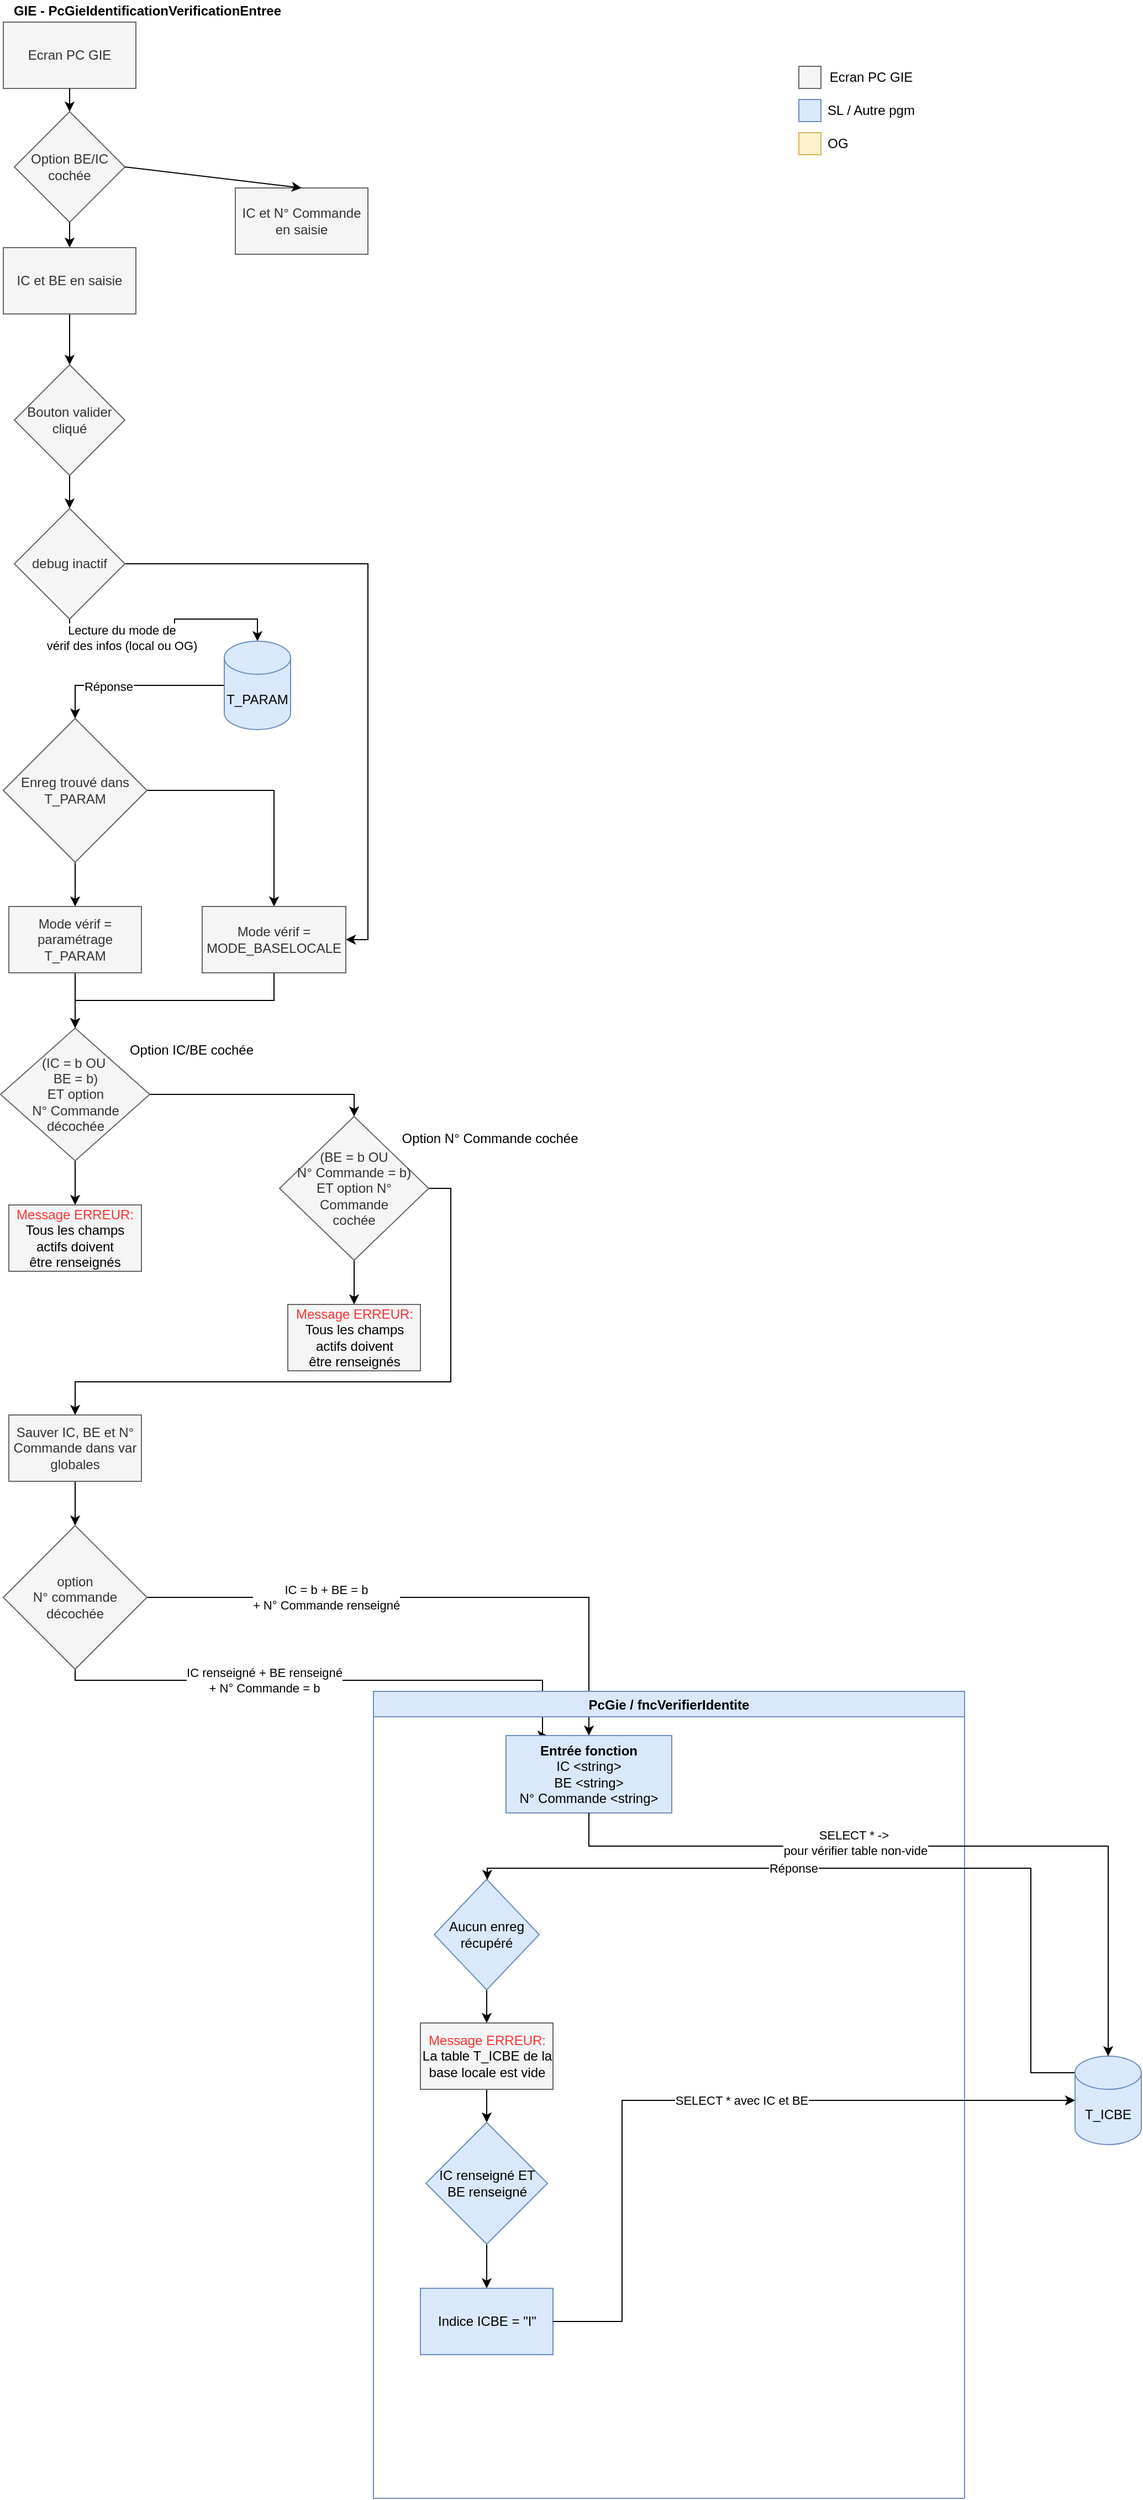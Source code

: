 <mxfile version="15.8.8" type="github">
  <diagram name="Page-1" id="c7558073-3199-34d8-9f00-42111426c3f3">
    <mxGraphModel dx="1422" dy="705" grid="1" gridSize="10" guides="1" tooltips="1" connect="1" arrows="1" fold="1" page="1" pageScale="1" pageWidth="826" pageHeight="1169" background="none" math="0" shadow="0">
      <root>
        <mxCell id="0" />
        <mxCell id="1" parent="0" />
        <mxCell id="ohkQfGkh49p79hyeSbiT-116" style="edgeStyle=orthogonalEdgeStyle;rounded=0;orthogonalLoop=1;jettySize=auto;html=1;exitX=0.5;exitY=1;exitDx=0;exitDy=0;entryX=0.5;entryY=0;entryDx=0;entryDy=0;" edge="1" parent="1" source="ohkQfGkh49p79hyeSbiT-112" target="ohkQfGkh49p79hyeSbiT-114">
          <mxGeometry relative="1" as="geometry" />
        </mxCell>
        <mxCell id="ohkQfGkh49p79hyeSbiT-112" value="Bouton valider cliqué" style="rhombus;whiteSpace=wrap;html=1;fillColor=#f5f5f5;fontColor=#333333;strokeColor=#666666;" vertex="1" parent="1">
          <mxGeometry x="80" y="390" width="100" height="100" as="geometry" />
        </mxCell>
        <mxCell id="ohkQfGkh49p79hyeSbiT-113" value="" style="endArrow=classic;html=1;rounded=0;exitX=0.5;exitY=1;exitDx=0;exitDy=0;" edge="1" parent="1" source="ohkQfGkh49p79hyeSbiT-107" target="ohkQfGkh49p79hyeSbiT-112">
          <mxGeometry width="50" height="50" relative="1" as="geometry">
            <mxPoint x="440" y="450" as="sourcePoint" />
            <mxPoint x="490" y="400" as="targetPoint" />
          </mxGeometry>
        </mxCell>
        <mxCell id="ohkQfGkh49p79hyeSbiT-118" style="edgeStyle=orthogonalEdgeStyle;rounded=0;orthogonalLoop=1;jettySize=auto;html=1;exitX=0.5;exitY=1;exitDx=0;exitDy=0;" edge="1" parent="1" source="ohkQfGkh49p79hyeSbiT-114" target="ohkQfGkh49p79hyeSbiT-117">
          <mxGeometry relative="1" as="geometry" />
        </mxCell>
        <mxCell id="ohkQfGkh49p79hyeSbiT-119" value="Lecture du mode de &lt;br&gt;vérif des infos (local ou OG)" style="edgeLabel;html=1;align=center;verticalAlign=middle;resizable=0;points=[];" vertex="1" connectable="0" parent="ohkQfGkh49p79hyeSbiT-118">
          <mxGeometry x="-0.419" y="3" relative="1" as="geometry">
            <mxPoint as="offset" />
          </mxGeometry>
        </mxCell>
        <mxCell id="ohkQfGkh49p79hyeSbiT-127" style="edgeStyle=orthogonalEdgeStyle;rounded=0;orthogonalLoop=1;jettySize=auto;html=1;exitX=1;exitY=0.5;exitDx=0;exitDy=0;entryX=1;entryY=0.5;entryDx=0;entryDy=0;" edge="1" parent="1" source="ohkQfGkh49p79hyeSbiT-114" target="ohkQfGkh49p79hyeSbiT-125">
          <mxGeometry relative="1" as="geometry">
            <Array as="points">
              <mxPoint x="400" y="570" />
              <mxPoint x="400" y="910" />
            </Array>
          </mxGeometry>
        </mxCell>
        <mxCell id="ohkQfGkh49p79hyeSbiT-114" value="debug inactif" style="rhombus;whiteSpace=wrap;html=1;fillColor=#f5f5f5;fontColor=#333333;strokeColor=#666666;" vertex="1" parent="1">
          <mxGeometry x="80" y="520" width="100" height="100" as="geometry" />
        </mxCell>
        <mxCell id="ohkQfGkh49p79hyeSbiT-121" style="edgeStyle=orthogonalEdgeStyle;rounded=0;orthogonalLoop=1;jettySize=auto;html=1;exitX=0;exitY=0.5;exitDx=0;exitDy=0;exitPerimeter=0;entryX=0.5;entryY=0;entryDx=0;entryDy=0;" edge="1" parent="1" source="ohkQfGkh49p79hyeSbiT-117" target="ohkQfGkh49p79hyeSbiT-120">
          <mxGeometry relative="1" as="geometry" />
        </mxCell>
        <mxCell id="ohkQfGkh49p79hyeSbiT-122" value="Réponse" style="edgeLabel;html=1;align=center;verticalAlign=middle;resizable=0;points=[];" vertex="1" connectable="0" parent="ohkQfGkh49p79hyeSbiT-121">
          <mxGeometry x="0.274" y="1" relative="1" as="geometry">
            <mxPoint as="offset" />
          </mxGeometry>
        </mxCell>
        <mxCell id="ohkQfGkh49p79hyeSbiT-117" value="T_PARAM" style="shape=cylinder3;whiteSpace=wrap;html=1;boundedLbl=1;backgroundOutline=1;size=15;fillColor=#dae8fc;strokeColor=#6c8ebf;" vertex="1" parent="1">
          <mxGeometry x="270" y="640" width="60" height="80" as="geometry" />
        </mxCell>
        <mxCell id="ohkQfGkh49p79hyeSbiT-124" style="edgeStyle=orthogonalEdgeStyle;rounded=0;orthogonalLoop=1;jettySize=auto;html=1;exitX=0.5;exitY=1;exitDx=0;exitDy=0;entryX=0.5;entryY=0;entryDx=0;entryDy=0;" edge="1" parent="1" source="ohkQfGkh49p79hyeSbiT-120" target="ohkQfGkh49p79hyeSbiT-123">
          <mxGeometry relative="1" as="geometry" />
        </mxCell>
        <mxCell id="ohkQfGkh49p79hyeSbiT-126" style="edgeStyle=orthogonalEdgeStyle;rounded=0;orthogonalLoop=1;jettySize=auto;html=1;exitX=1;exitY=0.5;exitDx=0;exitDy=0;entryX=0.5;entryY=0;entryDx=0;entryDy=0;" edge="1" parent="1" source="ohkQfGkh49p79hyeSbiT-120" target="ohkQfGkh49p79hyeSbiT-125">
          <mxGeometry relative="1" as="geometry" />
        </mxCell>
        <mxCell id="ohkQfGkh49p79hyeSbiT-120" value="Enreg trouvé dans T_PARAM" style="rhombus;whiteSpace=wrap;html=1;fillColor=#f5f5f5;fontColor=#333333;strokeColor=#666666;" vertex="1" parent="1">
          <mxGeometry x="70" y="710" width="130" height="130" as="geometry" />
        </mxCell>
        <mxCell id="ohkQfGkh49p79hyeSbiT-145" style="edgeStyle=orthogonalEdgeStyle;rounded=0;orthogonalLoop=1;jettySize=auto;html=1;exitX=0.5;exitY=1;exitDx=0;exitDy=0;entryX=0.5;entryY=0;entryDx=0;entryDy=0;" edge="1" parent="1" source="ohkQfGkh49p79hyeSbiT-123" target="ohkQfGkh49p79hyeSbiT-144">
          <mxGeometry relative="1" as="geometry" />
        </mxCell>
        <mxCell id="ohkQfGkh49p79hyeSbiT-123" value="Mode vérif = paramétrage T_PARAM" style="rounded=0;whiteSpace=wrap;html=1;fillColor=#f5f5f5;fontColor=#333333;strokeColor=#666666;" vertex="1" parent="1">
          <mxGeometry x="75" y="880" width="120" height="60" as="geometry" />
        </mxCell>
        <mxCell id="ohkQfGkh49p79hyeSbiT-146" style="edgeStyle=orthogonalEdgeStyle;rounded=0;orthogonalLoop=1;jettySize=auto;html=1;exitX=0.5;exitY=1;exitDx=0;exitDy=0;" edge="1" parent="1" source="ohkQfGkh49p79hyeSbiT-125" target="ohkQfGkh49p79hyeSbiT-144">
          <mxGeometry relative="1" as="geometry" />
        </mxCell>
        <mxCell id="ohkQfGkh49p79hyeSbiT-125" value="Mode vérif = MODE_BASELOCALE" style="rounded=0;whiteSpace=wrap;html=1;fillColor=#f5f5f5;fontColor=#333333;strokeColor=#666666;" vertex="1" parent="1">
          <mxGeometry x="250" y="880" width="130" height="60" as="geometry" />
        </mxCell>
        <mxCell id="ohkQfGkh49p79hyeSbiT-102" value="Ecran PC GIE" style="rounded=0;whiteSpace=wrap;html=1;fillColor=#f5f5f5;fontColor=#333333;strokeColor=#666666;" vertex="1" parent="1">
          <mxGeometry x="70" y="80" width="120" height="60" as="geometry" />
        </mxCell>
        <mxCell id="ohkQfGkh49p79hyeSbiT-103" value="Option BE/IC cochée" style="rhombus;whiteSpace=wrap;html=1;fillColor=#f5f5f5;fontColor=#333333;strokeColor=#666666;" vertex="1" parent="1">
          <mxGeometry x="80" y="161" width="100" height="100" as="geometry" />
        </mxCell>
        <mxCell id="ohkQfGkh49p79hyeSbiT-107" value="IC et BE en saisie" style="rounded=0;whiteSpace=wrap;html=1;fillColor=#f5f5f5;fontColor=#333333;strokeColor=#666666;" vertex="1" parent="1">
          <mxGeometry x="70" y="284" width="120" height="60" as="geometry" />
        </mxCell>
        <mxCell id="ohkQfGkh49p79hyeSbiT-110" value="IC et N° Commande en saisie" style="rounded=0;whiteSpace=wrap;html=1;fillColor=#f5f5f5;fontColor=#333333;strokeColor=#666666;" vertex="1" parent="1">
          <mxGeometry x="280" y="230" width="120" height="60" as="geometry" />
        </mxCell>
        <mxCell id="ohkQfGkh49p79hyeSbiT-105" value="" style="endArrow=classic;html=1;rounded=0;exitX=0.5;exitY=1;exitDx=0;exitDy=0;entryX=0.5;entryY=0;entryDx=0;entryDy=0;" edge="1" parent="1" source="ohkQfGkh49p79hyeSbiT-102" target="ohkQfGkh49p79hyeSbiT-103">
          <mxGeometry relative="1" as="geometry">
            <mxPoint x="-250" y="-160" as="sourcePoint" />
            <mxPoint x="-150" y="-160" as="targetPoint" />
          </mxGeometry>
        </mxCell>
        <mxCell id="ohkQfGkh49p79hyeSbiT-111" value="" style="endArrow=classic;html=1;rounded=0;exitX=1;exitY=0.5;exitDx=0;exitDy=0;entryX=0.5;entryY=0;entryDx=0;entryDy=0;" edge="1" parent="1" source="ohkQfGkh49p79hyeSbiT-103" target="ohkQfGkh49p79hyeSbiT-110">
          <mxGeometry width="50" height="50" relative="1" as="geometry">
            <mxPoint x="-220" y="-140" as="sourcePoint" />
            <mxPoint x="-170" y="-190" as="targetPoint" />
          </mxGeometry>
        </mxCell>
        <mxCell id="ohkQfGkh49p79hyeSbiT-108" value="" style="endArrow=classic;html=1;rounded=0;" edge="1" parent="1" source="ohkQfGkh49p79hyeSbiT-103" target="ohkQfGkh49p79hyeSbiT-107">
          <mxGeometry relative="1" as="geometry">
            <mxPoint x="-530" y="-130" as="sourcePoint" />
            <mxPoint x="-530" y="-109" as="targetPoint" />
          </mxGeometry>
        </mxCell>
        <mxCell id="ohkQfGkh49p79hyeSbiT-128" value="&lt;span style=&quot;font-weight: 700&quot;&gt;GIE - PcGieIdentificationVerificationEntree&lt;/span&gt;" style="text;html=1;align=center;verticalAlign=middle;resizable=0;points=[];autosize=1;strokeColor=none;fillColor=none;" vertex="1" parent="1">
          <mxGeometry x="70" y="60" width="260" height="20" as="geometry" />
        </mxCell>
        <mxCell id="ohkQfGkh49p79hyeSbiT-148" style="edgeStyle=orthogonalEdgeStyle;rounded=0;orthogonalLoop=1;jettySize=auto;html=1;exitX=0.5;exitY=1;exitDx=0;exitDy=0;entryX=0.5;entryY=0;entryDx=0;entryDy=0;fontColor=#000000;" edge="1" parent="1" source="ohkQfGkh49p79hyeSbiT-144" target="ohkQfGkh49p79hyeSbiT-147">
          <mxGeometry relative="1" as="geometry" />
        </mxCell>
        <mxCell id="ohkQfGkh49p79hyeSbiT-151" style="edgeStyle=orthogonalEdgeStyle;rounded=0;orthogonalLoop=1;jettySize=auto;html=1;exitX=1;exitY=0.5;exitDx=0;exitDy=0;entryX=0.5;entryY=0;entryDx=0;entryDy=0;fontColor=#000000;" edge="1" parent="1" source="ohkQfGkh49p79hyeSbiT-144" target="ohkQfGkh49p79hyeSbiT-149">
          <mxGeometry relative="1" as="geometry" />
        </mxCell>
        <mxCell id="ohkQfGkh49p79hyeSbiT-144" value="(IC = b OU&amp;nbsp;&lt;br&gt;BE = b)&lt;br&gt;ET option &lt;br&gt;N° Commande &lt;br&gt;décochée" style="rhombus;whiteSpace=wrap;html=1;fillColor=#f5f5f5;fontColor=#333333;strokeColor=#666666;" vertex="1" parent="1">
          <mxGeometry x="67.5" y="990" width="135" height="120" as="geometry" />
        </mxCell>
        <mxCell id="ohkQfGkh49p79hyeSbiT-147" value="&lt;font color=&quot;#ff3333&quot;&gt;Message ERREUR:&lt;/font&gt;&lt;br&gt;&lt;font color=&quot;#000000&quot;&gt;Tous les champs actifs doivent être&amp;nbsp;renseignés&lt;/font&gt;" style="rounded=0;whiteSpace=wrap;html=1;fillColor=#f5f5f5;fontColor=#333333;strokeColor=#666666;" vertex="1" parent="1">
          <mxGeometry x="75" y="1150" width="120" height="60" as="geometry" />
        </mxCell>
        <mxCell id="ohkQfGkh49p79hyeSbiT-154" style="edgeStyle=orthogonalEdgeStyle;rounded=0;orthogonalLoop=1;jettySize=auto;html=1;exitX=0.5;exitY=1;exitDx=0;exitDy=0;entryX=0.5;entryY=0;entryDx=0;entryDy=0;fontColor=#000000;" edge="1" parent="1" source="ohkQfGkh49p79hyeSbiT-149" target="ohkQfGkh49p79hyeSbiT-153">
          <mxGeometry relative="1" as="geometry" />
        </mxCell>
        <mxCell id="ohkQfGkh49p79hyeSbiT-156" style="edgeStyle=orthogonalEdgeStyle;rounded=0;orthogonalLoop=1;jettySize=auto;html=1;exitX=1;exitY=0.5;exitDx=0;exitDy=0;fontColor=#000000;" edge="1" parent="1" source="ohkQfGkh49p79hyeSbiT-149" target="ohkQfGkh49p79hyeSbiT-155">
          <mxGeometry relative="1" as="geometry">
            <Array as="points">
              <mxPoint x="475" y="1135" />
              <mxPoint x="475" y="1310" />
              <mxPoint x="135" y="1310" />
            </Array>
          </mxGeometry>
        </mxCell>
        <mxCell id="ohkQfGkh49p79hyeSbiT-149" value="(BE = b OU &lt;br&gt;N° Commande = b) &lt;br&gt;ET option N° Commande &lt;br&gt;cochée" style="rhombus;whiteSpace=wrap;html=1;fillColor=#f5f5f5;fontColor=#333333;strokeColor=#666666;" vertex="1" parent="1">
          <mxGeometry x="320" y="1070" width="135" height="130" as="geometry" />
        </mxCell>
        <mxCell id="ohkQfGkh49p79hyeSbiT-150" value="Option IC/BE cochée" style="text;html=1;align=center;verticalAlign=middle;resizable=0;points=[];autosize=1;strokeColor=none;fillColor=none;fontColor=#000000;" vertex="1" parent="1">
          <mxGeometry x="175" y="1000" width="130" height="20" as="geometry" />
        </mxCell>
        <mxCell id="ohkQfGkh49p79hyeSbiT-152" value="Option N° Commande cochée" style="text;html=1;align=center;verticalAlign=middle;resizable=0;points=[];autosize=1;strokeColor=none;fillColor=none;fontColor=#000000;" vertex="1" parent="1">
          <mxGeometry x="420" y="1080" width="180" height="20" as="geometry" />
        </mxCell>
        <mxCell id="ohkQfGkh49p79hyeSbiT-153" value="&lt;font color=&quot;#ff3333&quot;&gt;Message ERREUR:&lt;/font&gt;&lt;br&gt;&lt;font color=&quot;#000000&quot;&gt;Tous les champs actifs doivent être&amp;nbsp;renseignés&lt;/font&gt;" style="rounded=0;whiteSpace=wrap;html=1;fillColor=#f5f5f5;fontColor=#333333;strokeColor=#666666;" vertex="1" parent="1">
          <mxGeometry x="327.5" y="1240" width="120" height="60" as="geometry" />
        </mxCell>
        <mxCell id="ohkQfGkh49p79hyeSbiT-158" style="edgeStyle=orthogonalEdgeStyle;rounded=0;orthogonalLoop=1;jettySize=auto;html=1;exitX=0.5;exitY=1;exitDx=0;exitDy=0;entryX=0.5;entryY=0;entryDx=0;entryDy=0;fontColor=#000000;" edge="1" parent="1" source="ohkQfGkh49p79hyeSbiT-155" target="ohkQfGkh49p79hyeSbiT-157">
          <mxGeometry relative="1" as="geometry" />
        </mxCell>
        <mxCell id="ohkQfGkh49p79hyeSbiT-155" value="Sauver IC, BE et N° Commande dans var globales" style="rounded=0;whiteSpace=wrap;html=1;fillColor=#f5f5f5;fontColor=#333333;strokeColor=#666666;" vertex="1" parent="1">
          <mxGeometry x="75" y="1340" width="120" height="60" as="geometry" />
        </mxCell>
        <mxCell id="ohkQfGkh49p79hyeSbiT-162" style="edgeStyle=orthogonalEdgeStyle;rounded=0;orthogonalLoop=1;jettySize=auto;html=1;exitX=0.5;exitY=1;exitDx=0;exitDy=0;entryX=0.25;entryY=0;entryDx=0;entryDy=0;fontColor=#000000;" edge="1" parent="1" source="ohkQfGkh49p79hyeSbiT-157" target="ohkQfGkh49p79hyeSbiT-169">
          <mxGeometry relative="1" as="geometry">
            <mxPoint x="355" y="1670" as="targetPoint" />
            <Array as="points">
              <mxPoint x="135" y="1580" />
              <mxPoint x="558" y="1580" />
            </Array>
          </mxGeometry>
        </mxCell>
        <mxCell id="ohkQfGkh49p79hyeSbiT-163" value="IC renseigné + BE renseigné &lt;br&gt;+ N° Commande = b" style="edgeLabel;html=1;align=center;verticalAlign=middle;resizable=0;points=[];fontColor=#000000;" vertex="1" connectable="0" parent="ohkQfGkh49p79hyeSbiT-162">
          <mxGeometry x="0.219" relative="1" as="geometry">
            <mxPoint x="-116" as="offset" />
          </mxGeometry>
        </mxCell>
        <mxCell id="ohkQfGkh49p79hyeSbiT-164" style="edgeStyle=orthogonalEdgeStyle;rounded=0;orthogonalLoop=1;jettySize=auto;html=1;exitX=1;exitY=0.5;exitDx=0;exitDy=0;entryX=0.5;entryY=0;entryDx=0;entryDy=0;fontColor=#000000;" edge="1" parent="1" source="ohkQfGkh49p79hyeSbiT-157" target="ohkQfGkh49p79hyeSbiT-169">
          <mxGeometry relative="1" as="geometry">
            <mxPoint x="405" y="1620" as="targetPoint" />
          </mxGeometry>
        </mxCell>
        <mxCell id="ohkQfGkh49p79hyeSbiT-165" value="IC = b + BE = b &lt;br&gt;+ N° Commande renseigné" style="edgeLabel;html=1;align=center;verticalAlign=middle;resizable=0;points=[];fontColor=#000000;" vertex="1" connectable="0" parent="ohkQfGkh49p79hyeSbiT-164">
          <mxGeometry x="-0.594" y="-1" relative="1" as="geometry">
            <mxPoint x="55" y="-1" as="offset" />
          </mxGeometry>
        </mxCell>
        <mxCell id="ohkQfGkh49p79hyeSbiT-157" value="option &lt;br&gt;N° commande décochée" style="rhombus;whiteSpace=wrap;html=1;fillColor=#f5f5f5;fontColor=#333333;strokeColor=#666666;" vertex="1" parent="1">
          <mxGeometry x="70" y="1440" width="130" height="130" as="geometry" />
        </mxCell>
        <mxCell id="ohkQfGkh49p79hyeSbiT-160" value="" style="group" vertex="1" connectable="0" parent="1">
          <mxGeometry x="790" y="120" width="110" height="80" as="geometry" />
        </mxCell>
        <mxCell id="ohkQfGkh49p79hyeSbiT-129" value="" style="rounded=0;whiteSpace=wrap;html=1;fillColor=#f5f5f5;fontColor=#333333;strokeColor=#666666;container=0;" vertex="1" parent="ohkQfGkh49p79hyeSbiT-160">
          <mxGeometry width="20" height="20" as="geometry" />
        </mxCell>
        <mxCell id="ohkQfGkh49p79hyeSbiT-130" value="Ecran PC GIE" style="text;html=1;align=center;verticalAlign=middle;resizable=0;points=[];autosize=1;strokeColor=none;fillColor=none;container=0;" vertex="1" parent="ohkQfGkh49p79hyeSbiT-160">
          <mxGeometry x="20" width="90" height="20" as="geometry" />
        </mxCell>
        <mxCell id="ohkQfGkh49p79hyeSbiT-133" value="" style="rounded=0;whiteSpace=wrap;html=1;fillColor=#dae8fc;strokeColor=#6c8ebf;container=0;" vertex="1" parent="ohkQfGkh49p79hyeSbiT-160">
          <mxGeometry y="30" width="20" height="20" as="geometry" />
        </mxCell>
        <mxCell id="ohkQfGkh49p79hyeSbiT-134" value="SL / Autre pgm" style="text;html=1;align=center;verticalAlign=middle;resizable=0;points=[];autosize=1;strokeColor=none;fillColor=none;container=0;" vertex="1" parent="ohkQfGkh49p79hyeSbiT-160">
          <mxGeometry x="20" y="30" width="90" height="20" as="geometry" />
        </mxCell>
        <mxCell id="ohkQfGkh49p79hyeSbiT-141" value="" style="rounded=0;whiteSpace=wrap;html=1;fillColor=#fff2cc;strokeColor=#d6b656;container=0;" vertex="1" parent="ohkQfGkh49p79hyeSbiT-160">
          <mxGeometry y="60" width="20" height="20" as="geometry" />
        </mxCell>
        <mxCell id="ohkQfGkh49p79hyeSbiT-142" value="OG" style="text;html=1;align=center;verticalAlign=middle;resizable=0;points=[];autosize=1;strokeColor=none;fillColor=none;container=0;" vertex="1" parent="ohkQfGkh49p79hyeSbiT-160">
          <mxGeometry x="20" y="60" width="30" height="20" as="geometry" />
        </mxCell>
        <mxCell id="ohkQfGkh49p79hyeSbiT-166" value="PcGie / fncVerifierIdentite" style="swimlane;fillColor=#dae8fc;strokeColor=#6c8ebf;" vertex="1" parent="1">
          <mxGeometry x="405" y="1590" width="535" height="730" as="geometry">
            <mxRectangle x="460" y="1460" width="130" height="23" as="alternateBounds" />
          </mxGeometry>
        </mxCell>
        <mxCell id="ohkQfGkh49p79hyeSbiT-169" value="&lt;b&gt;Entrée fonction&lt;/b&gt;&lt;br&gt;IC &amp;lt;string&amp;gt;&lt;br&gt;BE &amp;lt;string&amp;gt;&lt;br&gt;N° Commande &amp;lt;string&amp;gt;" style="rounded=0;whiteSpace=wrap;html=1;fillColor=#dae8fc;strokeColor=#6c8ebf;" vertex="1" parent="ohkQfGkh49p79hyeSbiT-166">
          <mxGeometry x="120" y="40" width="150" height="70" as="geometry" />
        </mxCell>
        <mxCell id="ohkQfGkh49p79hyeSbiT-176" style="edgeStyle=orthogonalEdgeStyle;rounded=0;orthogonalLoop=1;jettySize=auto;html=1;exitX=0.5;exitY=1;exitDx=0;exitDy=0;fontColor=#000000;" edge="1" parent="ohkQfGkh49p79hyeSbiT-166" source="ohkQfGkh49p79hyeSbiT-172" target="ohkQfGkh49p79hyeSbiT-175">
          <mxGeometry relative="1" as="geometry" />
        </mxCell>
        <mxCell id="ohkQfGkh49p79hyeSbiT-172" value="Aucun enreg récupéré" style="rhombus;whiteSpace=wrap;html=1;fillColor=#dae8fc;strokeColor=#6c8ebf;" vertex="1" parent="ohkQfGkh49p79hyeSbiT-166">
          <mxGeometry x="55" y="170" width="95" height="100" as="geometry" />
        </mxCell>
        <mxCell id="ohkQfGkh49p79hyeSbiT-178" style="edgeStyle=orthogonalEdgeStyle;rounded=0;orthogonalLoop=1;jettySize=auto;html=1;exitX=0.5;exitY=1;exitDx=0;exitDy=0;fontColor=#000000;" edge="1" parent="ohkQfGkh49p79hyeSbiT-166" source="ohkQfGkh49p79hyeSbiT-175" target="ohkQfGkh49p79hyeSbiT-177">
          <mxGeometry relative="1" as="geometry" />
        </mxCell>
        <mxCell id="ohkQfGkh49p79hyeSbiT-175" value="&lt;font color=&quot;#ff3333&quot;&gt;Message ERREUR:&lt;/font&gt;&lt;br&gt;&lt;font color=&quot;#000000&quot;&gt;La table T_ICBE de la base locale est vide&lt;/font&gt;" style="rounded=0;whiteSpace=wrap;html=1;fillColor=#f5f5f5;fontColor=#333333;strokeColor=#666666;" vertex="1" parent="ohkQfGkh49p79hyeSbiT-166">
          <mxGeometry x="42.5" y="300" width="120" height="60" as="geometry" />
        </mxCell>
        <mxCell id="ohkQfGkh49p79hyeSbiT-183" style="edgeStyle=orthogonalEdgeStyle;rounded=0;orthogonalLoop=1;jettySize=auto;html=1;exitX=0.5;exitY=1;exitDx=0;exitDy=0;fontColor=#000000;" edge="1" parent="ohkQfGkh49p79hyeSbiT-166" source="ohkQfGkh49p79hyeSbiT-177" target="ohkQfGkh49p79hyeSbiT-181">
          <mxGeometry relative="1" as="geometry" />
        </mxCell>
        <mxCell id="ohkQfGkh49p79hyeSbiT-177" value="IC renseigné ET&lt;br&gt;BE renseigné" style="rhombus;whiteSpace=wrap;html=1;fillColor=#dae8fc;strokeColor=#6c8ebf;" vertex="1" parent="ohkQfGkh49p79hyeSbiT-166">
          <mxGeometry x="47.5" y="390" width="110" height="110" as="geometry" />
        </mxCell>
        <mxCell id="ohkQfGkh49p79hyeSbiT-181" value="Indice ICBE = &quot;I&quot;" style="rounded=0;whiteSpace=wrap;html=1;fillColor=#dae8fc;strokeColor=#6c8ebf;" vertex="1" parent="ohkQfGkh49p79hyeSbiT-166">
          <mxGeometry x="42.5" y="540" width="120" height="60" as="geometry" />
        </mxCell>
        <mxCell id="ohkQfGkh49p79hyeSbiT-173" style="edgeStyle=orthogonalEdgeStyle;rounded=0;orthogonalLoop=1;jettySize=auto;html=1;exitX=0;exitY=0;exitDx=0;exitDy=15;exitPerimeter=0;fontColor=#000000;" edge="1" parent="1" source="ohkQfGkh49p79hyeSbiT-168" target="ohkQfGkh49p79hyeSbiT-172">
          <mxGeometry relative="1" as="geometry">
            <Array as="points">
              <mxPoint x="1000" y="1935" />
              <mxPoint x="1000" y="1750" />
              <mxPoint x="508" y="1750" />
            </Array>
          </mxGeometry>
        </mxCell>
        <mxCell id="ohkQfGkh49p79hyeSbiT-174" value="Réponse" style="edgeLabel;html=1;align=center;verticalAlign=middle;resizable=0;points=[];fontColor=#000000;" vertex="1" connectable="0" parent="ohkQfGkh49p79hyeSbiT-173">
          <mxGeometry x="0.209" relative="1" as="geometry">
            <mxPoint as="offset" />
          </mxGeometry>
        </mxCell>
        <mxCell id="ohkQfGkh49p79hyeSbiT-168" value="T_ICBE" style="shape=cylinder3;whiteSpace=wrap;html=1;boundedLbl=1;backgroundOutline=1;size=15;fillColor=#dae8fc;strokeColor=#6c8ebf;" vertex="1" parent="1">
          <mxGeometry x="1040" y="1920" width="60" height="80" as="geometry" />
        </mxCell>
        <mxCell id="ohkQfGkh49p79hyeSbiT-170" style="edgeStyle=orthogonalEdgeStyle;rounded=0;orthogonalLoop=1;jettySize=auto;html=1;exitX=0.5;exitY=1;exitDx=0;exitDy=0;entryX=0.5;entryY=0;entryDx=0;entryDy=0;entryPerimeter=0;fontColor=#000000;" edge="1" parent="1" source="ohkQfGkh49p79hyeSbiT-169" target="ohkQfGkh49p79hyeSbiT-168">
          <mxGeometry relative="1" as="geometry">
            <Array as="points">
              <mxPoint x="600" y="1730" />
              <mxPoint x="1070" y="1730" />
            </Array>
          </mxGeometry>
        </mxCell>
        <mxCell id="ohkQfGkh49p79hyeSbiT-171" value="SELECT * -&amp;gt;&amp;nbsp;&lt;br&gt;pour vérifier table non-vide" style="edgeLabel;html=1;align=center;verticalAlign=middle;resizable=0;points=[];fontColor=#000000;" vertex="1" connectable="0" parent="ohkQfGkh49p79hyeSbiT-170">
          <mxGeometry x="-0.196" y="3" relative="1" as="geometry">
            <mxPoint x="-7" as="offset" />
          </mxGeometry>
        </mxCell>
        <mxCell id="ohkQfGkh49p79hyeSbiT-179" style="edgeStyle=orthogonalEdgeStyle;rounded=0;orthogonalLoop=1;jettySize=auto;html=1;exitX=1;exitY=0.5;exitDx=0;exitDy=0;entryX=0;entryY=0.5;entryDx=0;entryDy=0;entryPerimeter=0;fontColor=#000000;" edge="1" parent="1" source="ohkQfGkh49p79hyeSbiT-181" target="ohkQfGkh49p79hyeSbiT-168">
          <mxGeometry relative="1" as="geometry">
            <Array as="points">
              <mxPoint x="630" y="2160" />
              <mxPoint x="630" y="1960" />
            </Array>
          </mxGeometry>
        </mxCell>
        <mxCell id="ohkQfGkh49p79hyeSbiT-180" value="SELECT * avec IC et BE" style="edgeLabel;html=1;align=center;verticalAlign=middle;resizable=0;points=[];fontColor=#000000;" vertex="1" connectable="0" parent="ohkQfGkh49p79hyeSbiT-179">
          <mxGeometry x="-0.164" y="1" relative="1" as="geometry">
            <mxPoint x="89" y="1" as="offset" />
          </mxGeometry>
        </mxCell>
      </root>
    </mxGraphModel>
  </diagram>
</mxfile>

